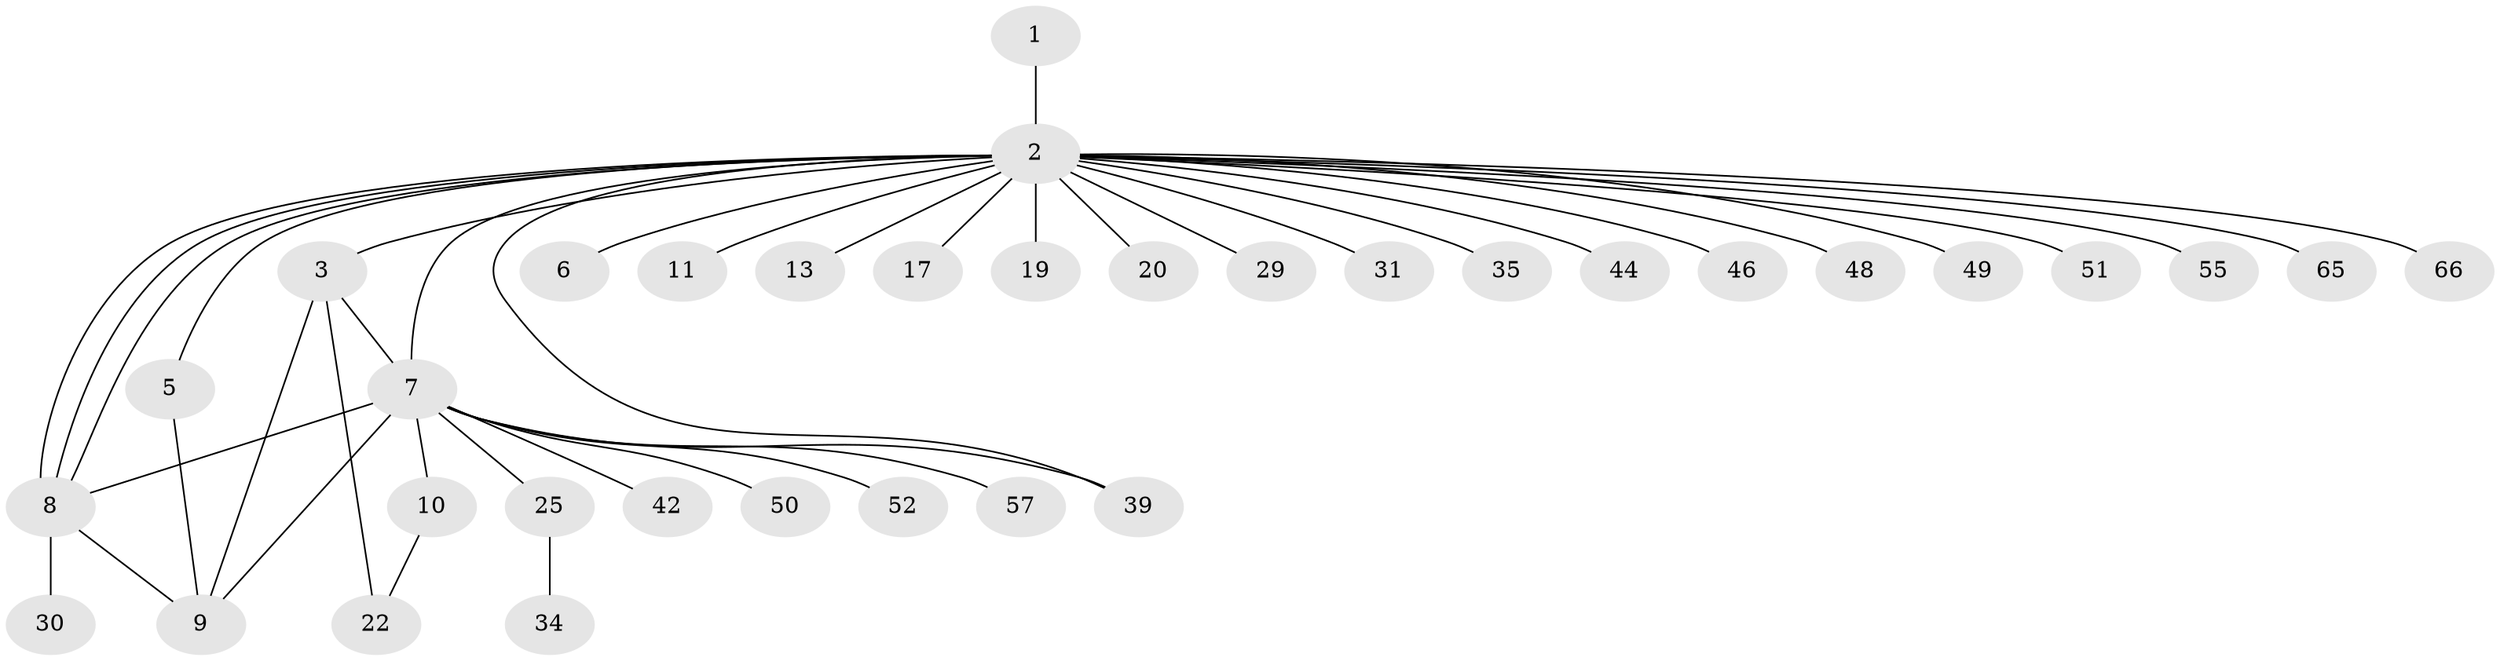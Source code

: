 // original degree distribution, {1: 0.6376811594202898, 26: 0.014492753623188406, 4: 0.043478260869565216, 7: 0.028985507246376812, 2: 0.14492753623188406, 10: 0.014492753623188406, 11: 0.014492753623188406, 5: 0.014492753623188406, 6: 0.028985507246376812, 3: 0.057971014492753624}
// Generated by graph-tools (version 1.1) at 2025/14/03/09/25 04:14:33]
// undirected, 34 vertices, 42 edges
graph export_dot {
graph [start="1"]
  node [color=gray90,style=filled];
  1;
  2;
  3 [super="+16+4+41"];
  5;
  6;
  7 [super="+27+14"];
  8 [super="+28+59+26+12+15"];
  9 [super="+67"];
  10 [super="+33"];
  11;
  13 [super="+32"];
  17;
  19;
  20;
  22 [super="+54"];
  25 [super="+45+37"];
  29;
  30;
  31;
  34;
  35;
  39 [super="+61"];
  42;
  44;
  46;
  48;
  49;
  50 [super="+69"];
  51;
  52;
  55;
  57;
  65;
  66;
  1 -- 2;
  2 -- 3;
  2 -- 5;
  2 -- 6;
  2 -- 7;
  2 -- 8 [weight=2];
  2 -- 8;
  2 -- 8;
  2 -- 11;
  2 -- 13;
  2 -- 17;
  2 -- 19;
  2 -- 20;
  2 -- 29;
  2 -- 31;
  2 -- 35;
  2 -- 39;
  2 -- 44;
  2 -- 46;
  2 -- 48;
  2 -- 49;
  2 -- 51;
  2 -- 55;
  2 -- 65;
  2 -- 66;
  3 -- 9;
  3 -- 22;
  3 -- 7 [weight=2];
  5 -- 9;
  7 -- 9;
  7 -- 10 [weight=2];
  7 -- 25;
  7 -- 39;
  7 -- 42;
  7 -- 50;
  7 -- 52;
  7 -- 8 [weight=2];
  7 -- 57;
  8 -- 30;
  8 -- 9;
  10 -- 22;
  25 -- 34;
}
